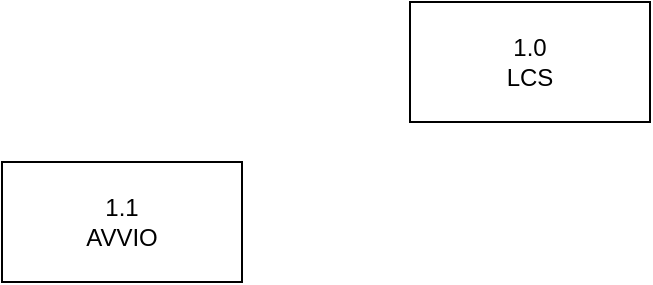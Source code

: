 <mxfile version="21.8.2" type="github">
  <diagram name="Pagina-1" id="GztVaWDNAaDqaFSEAUSH">
    <mxGraphModel dx="1387" dy="796" grid="1" gridSize="10" guides="1" tooltips="1" connect="1" arrows="1" fold="1" page="1" pageScale="1" pageWidth="827" pageHeight="1169" math="0" shadow="0">
      <root>
        <mxCell id="0" />
        <mxCell id="1" parent="0" />
        <mxCell id="zqqAhWZkx17qxiiy5Auw-1" value="1.0&lt;br&gt;LCS" style="rounded=0;whiteSpace=wrap;html=1;" vertex="1" parent="1">
          <mxGeometry x="354" y="40" width="120" height="60" as="geometry" />
        </mxCell>
        <mxCell id="zqqAhWZkx17qxiiy5Auw-2" value="1.1&lt;br&gt;AVVIO" style="rounded=0;whiteSpace=wrap;html=1;" vertex="1" parent="1">
          <mxGeometry x="150" y="120" width="120" height="60" as="geometry" />
        </mxCell>
      </root>
    </mxGraphModel>
  </diagram>
</mxfile>
